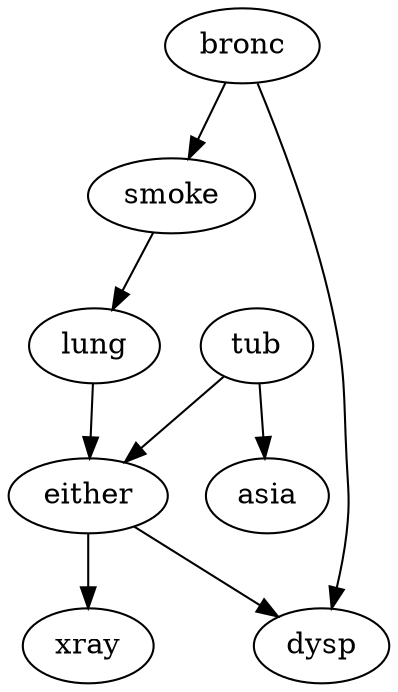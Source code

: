 digraph G {
    "smoke" -> "lung";
    "either" -> "dysp";
    "bronc" -> "dysp";
    "bronc" -> "smoke";
    "tub" -> "asia";
    "tub" -> "either";
    "lung" -> "either";
    "either" -> "xray";
}
